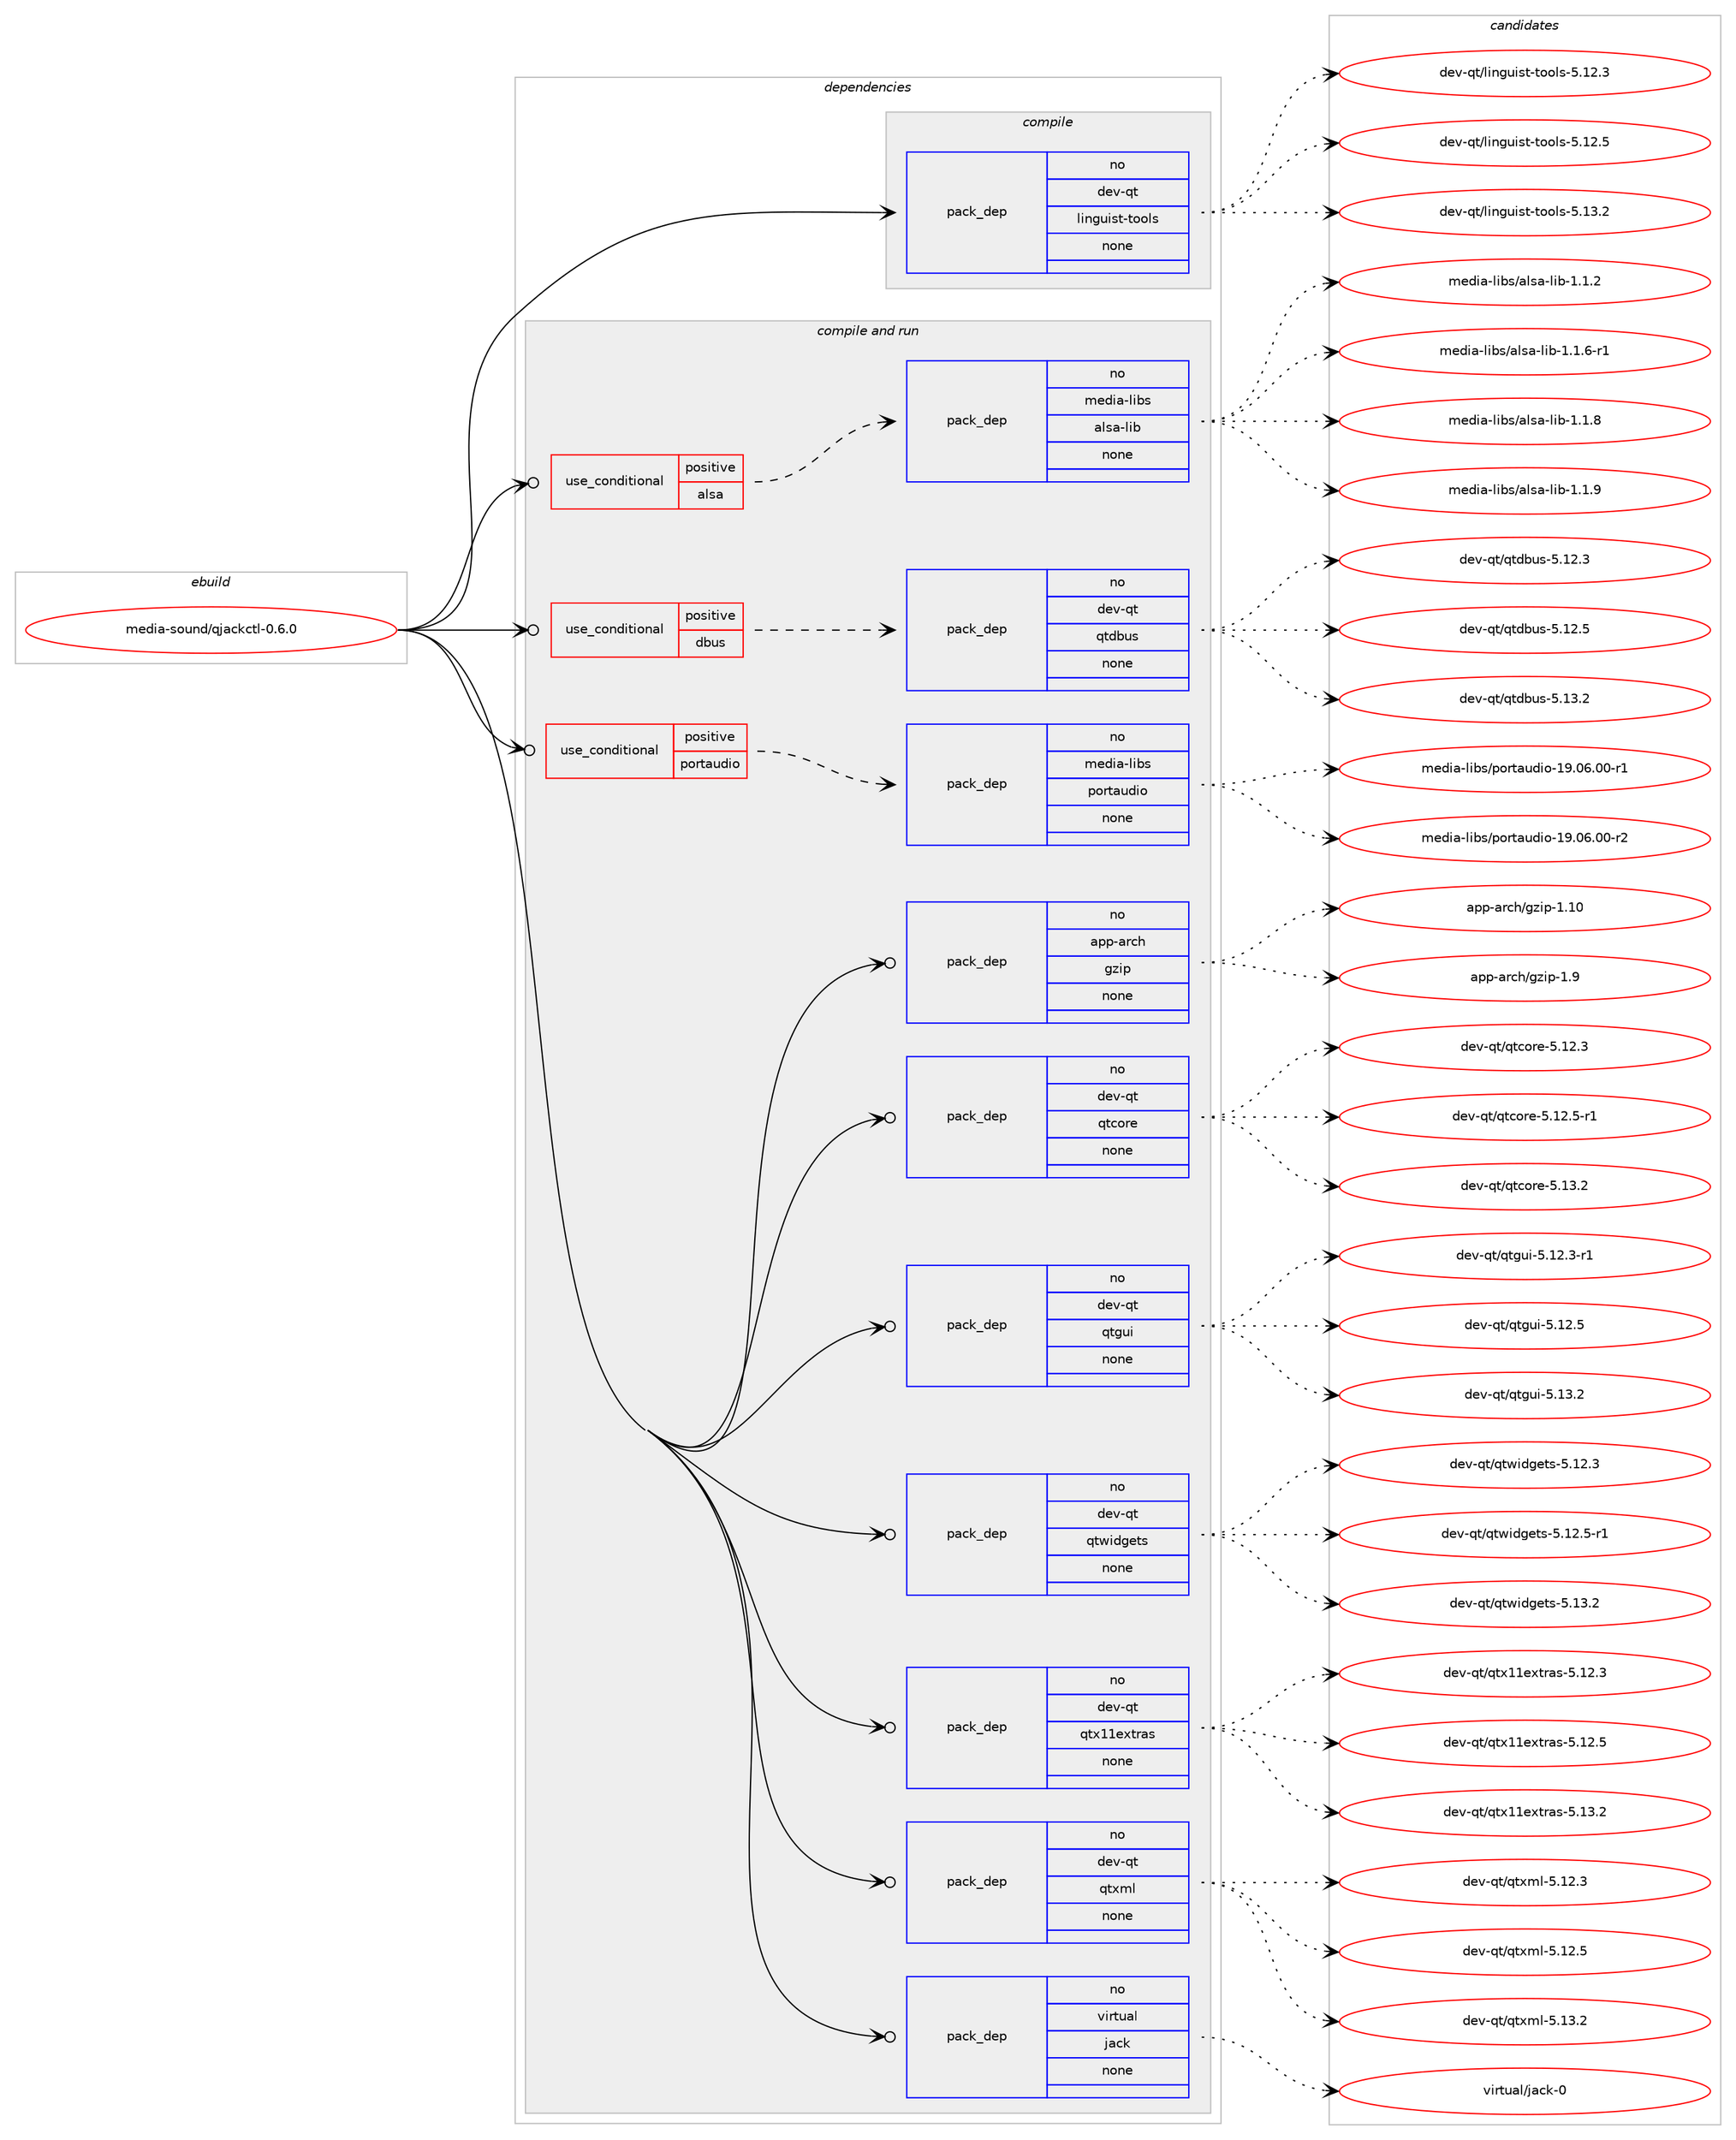 digraph prolog {

# *************
# Graph options
# *************

newrank=true;
concentrate=true;
compound=true;
graph [rankdir=LR,fontname=Helvetica,fontsize=10,ranksep=1.5];#, ranksep=2.5, nodesep=0.2];
edge  [arrowhead=vee];
node  [fontname=Helvetica,fontsize=10];

# **********
# The ebuild
# **********

subgraph cluster_leftcol {
color=gray;
rank=same;
label=<<i>ebuild</i>>;
id [label="media-sound/qjackctl-0.6.0", color=red, width=4, href="../media-sound/qjackctl-0.6.0.svg"];
}

# ****************
# The dependencies
# ****************

subgraph cluster_midcol {
color=gray;
label=<<i>dependencies</i>>;
subgraph cluster_compile {
fillcolor="#eeeeee";
style=filled;
label=<<i>compile</i>>;
subgraph pack593668 {
dependency802594 [label=<<TABLE BORDER="0" CELLBORDER="1" CELLSPACING="0" CELLPADDING="4" WIDTH="220"><TR><TD ROWSPAN="6" CELLPADDING="30">pack_dep</TD></TR><TR><TD WIDTH="110">no</TD></TR><TR><TD>dev-qt</TD></TR><TR><TD>linguist-tools</TD></TR><TR><TD>none</TD></TR><TR><TD></TD></TR></TABLE>>, shape=none, color=blue];
}
id:e -> dependency802594:w [weight=20,style="solid",arrowhead="vee"];
}
subgraph cluster_compileandrun {
fillcolor="#eeeeee";
style=filled;
label=<<i>compile and run</i>>;
subgraph cond194900 {
dependency802595 [label=<<TABLE BORDER="0" CELLBORDER="1" CELLSPACING="0" CELLPADDING="4"><TR><TD ROWSPAN="3" CELLPADDING="10">use_conditional</TD></TR><TR><TD>positive</TD></TR><TR><TD>alsa</TD></TR></TABLE>>, shape=none, color=red];
subgraph pack593669 {
dependency802596 [label=<<TABLE BORDER="0" CELLBORDER="1" CELLSPACING="0" CELLPADDING="4" WIDTH="220"><TR><TD ROWSPAN="6" CELLPADDING="30">pack_dep</TD></TR><TR><TD WIDTH="110">no</TD></TR><TR><TD>media-libs</TD></TR><TR><TD>alsa-lib</TD></TR><TR><TD>none</TD></TR><TR><TD></TD></TR></TABLE>>, shape=none, color=blue];
}
dependency802595:e -> dependency802596:w [weight=20,style="dashed",arrowhead="vee"];
}
id:e -> dependency802595:w [weight=20,style="solid",arrowhead="odotvee"];
subgraph cond194901 {
dependency802597 [label=<<TABLE BORDER="0" CELLBORDER="1" CELLSPACING="0" CELLPADDING="4"><TR><TD ROWSPAN="3" CELLPADDING="10">use_conditional</TD></TR><TR><TD>positive</TD></TR><TR><TD>dbus</TD></TR></TABLE>>, shape=none, color=red];
subgraph pack593670 {
dependency802598 [label=<<TABLE BORDER="0" CELLBORDER="1" CELLSPACING="0" CELLPADDING="4" WIDTH="220"><TR><TD ROWSPAN="6" CELLPADDING="30">pack_dep</TD></TR><TR><TD WIDTH="110">no</TD></TR><TR><TD>dev-qt</TD></TR><TR><TD>qtdbus</TD></TR><TR><TD>none</TD></TR><TR><TD></TD></TR></TABLE>>, shape=none, color=blue];
}
dependency802597:e -> dependency802598:w [weight=20,style="dashed",arrowhead="vee"];
}
id:e -> dependency802597:w [weight=20,style="solid",arrowhead="odotvee"];
subgraph cond194902 {
dependency802599 [label=<<TABLE BORDER="0" CELLBORDER="1" CELLSPACING="0" CELLPADDING="4"><TR><TD ROWSPAN="3" CELLPADDING="10">use_conditional</TD></TR><TR><TD>positive</TD></TR><TR><TD>portaudio</TD></TR></TABLE>>, shape=none, color=red];
subgraph pack593671 {
dependency802600 [label=<<TABLE BORDER="0" CELLBORDER="1" CELLSPACING="0" CELLPADDING="4" WIDTH="220"><TR><TD ROWSPAN="6" CELLPADDING="30">pack_dep</TD></TR><TR><TD WIDTH="110">no</TD></TR><TR><TD>media-libs</TD></TR><TR><TD>portaudio</TD></TR><TR><TD>none</TD></TR><TR><TD></TD></TR></TABLE>>, shape=none, color=blue];
}
dependency802599:e -> dependency802600:w [weight=20,style="dashed",arrowhead="vee"];
}
id:e -> dependency802599:w [weight=20,style="solid",arrowhead="odotvee"];
subgraph pack593672 {
dependency802601 [label=<<TABLE BORDER="0" CELLBORDER="1" CELLSPACING="0" CELLPADDING="4" WIDTH="220"><TR><TD ROWSPAN="6" CELLPADDING="30">pack_dep</TD></TR><TR><TD WIDTH="110">no</TD></TR><TR><TD>app-arch</TD></TR><TR><TD>gzip</TD></TR><TR><TD>none</TD></TR><TR><TD></TD></TR></TABLE>>, shape=none, color=blue];
}
id:e -> dependency802601:w [weight=20,style="solid",arrowhead="odotvee"];
subgraph pack593673 {
dependency802602 [label=<<TABLE BORDER="0" CELLBORDER="1" CELLSPACING="0" CELLPADDING="4" WIDTH="220"><TR><TD ROWSPAN="6" CELLPADDING="30">pack_dep</TD></TR><TR><TD WIDTH="110">no</TD></TR><TR><TD>dev-qt</TD></TR><TR><TD>qtcore</TD></TR><TR><TD>none</TD></TR><TR><TD></TD></TR></TABLE>>, shape=none, color=blue];
}
id:e -> dependency802602:w [weight=20,style="solid",arrowhead="odotvee"];
subgraph pack593674 {
dependency802603 [label=<<TABLE BORDER="0" CELLBORDER="1" CELLSPACING="0" CELLPADDING="4" WIDTH="220"><TR><TD ROWSPAN="6" CELLPADDING="30">pack_dep</TD></TR><TR><TD WIDTH="110">no</TD></TR><TR><TD>dev-qt</TD></TR><TR><TD>qtgui</TD></TR><TR><TD>none</TD></TR><TR><TD></TD></TR></TABLE>>, shape=none, color=blue];
}
id:e -> dependency802603:w [weight=20,style="solid",arrowhead="odotvee"];
subgraph pack593675 {
dependency802604 [label=<<TABLE BORDER="0" CELLBORDER="1" CELLSPACING="0" CELLPADDING="4" WIDTH="220"><TR><TD ROWSPAN="6" CELLPADDING="30">pack_dep</TD></TR><TR><TD WIDTH="110">no</TD></TR><TR><TD>dev-qt</TD></TR><TR><TD>qtwidgets</TD></TR><TR><TD>none</TD></TR><TR><TD></TD></TR></TABLE>>, shape=none, color=blue];
}
id:e -> dependency802604:w [weight=20,style="solid",arrowhead="odotvee"];
subgraph pack593676 {
dependency802605 [label=<<TABLE BORDER="0" CELLBORDER="1" CELLSPACING="0" CELLPADDING="4" WIDTH="220"><TR><TD ROWSPAN="6" CELLPADDING="30">pack_dep</TD></TR><TR><TD WIDTH="110">no</TD></TR><TR><TD>dev-qt</TD></TR><TR><TD>qtx11extras</TD></TR><TR><TD>none</TD></TR><TR><TD></TD></TR></TABLE>>, shape=none, color=blue];
}
id:e -> dependency802605:w [weight=20,style="solid",arrowhead="odotvee"];
subgraph pack593677 {
dependency802606 [label=<<TABLE BORDER="0" CELLBORDER="1" CELLSPACING="0" CELLPADDING="4" WIDTH="220"><TR><TD ROWSPAN="6" CELLPADDING="30">pack_dep</TD></TR><TR><TD WIDTH="110">no</TD></TR><TR><TD>dev-qt</TD></TR><TR><TD>qtxml</TD></TR><TR><TD>none</TD></TR><TR><TD></TD></TR></TABLE>>, shape=none, color=blue];
}
id:e -> dependency802606:w [weight=20,style="solid",arrowhead="odotvee"];
subgraph pack593678 {
dependency802607 [label=<<TABLE BORDER="0" CELLBORDER="1" CELLSPACING="0" CELLPADDING="4" WIDTH="220"><TR><TD ROWSPAN="6" CELLPADDING="30">pack_dep</TD></TR><TR><TD WIDTH="110">no</TD></TR><TR><TD>virtual</TD></TR><TR><TD>jack</TD></TR><TR><TD>none</TD></TR><TR><TD></TD></TR></TABLE>>, shape=none, color=blue];
}
id:e -> dependency802607:w [weight=20,style="solid",arrowhead="odotvee"];
}
subgraph cluster_run {
fillcolor="#eeeeee";
style=filled;
label=<<i>run</i>>;
}
}

# **************
# The candidates
# **************

subgraph cluster_choices {
rank=same;
color=gray;
label=<<i>candidates</i>>;

subgraph choice593668 {
color=black;
nodesep=1;
choice10010111845113116471081051101031171051151164511611111110811545534649504651 [label="dev-qt/linguist-tools-5.12.3", color=red, width=4,href="../dev-qt/linguist-tools-5.12.3.svg"];
choice10010111845113116471081051101031171051151164511611111110811545534649504653 [label="dev-qt/linguist-tools-5.12.5", color=red, width=4,href="../dev-qt/linguist-tools-5.12.5.svg"];
choice10010111845113116471081051101031171051151164511611111110811545534649514650 [label="dev-qt/linguist-tools-5.13.2", color=red, width=4,href="../dev-qt/linguist-tools-5.13.2.svg"];
dependency802594:e -> choice10010111845113116471081051101031171051151164511611111110811545534649504651:w [style=dotted,weight="100"];
dependency802594:e -> choice10010111845113116471081051101031171051151164511611111110811545534649504653:w [style=dotted,weight="100"];
dependency802594:e -> choice10010111845113116471081051101031171051151164511611111110811545534649514650:w [style=dotted,weight="100"];
}
subgraph choice593669 {
color=black;
nodesep=1;
choice1091011001059745108105981154797108115974510810598454946494650 [label="media-libs/alsa-lib-1.1.2", color=red, width=4,href="../media-libs/alsa-lib-1.1.2.svg"];
choice10910110010597451081059811547971081159745108105984549464946544511449 [label="media-libs/alsa-lib-1.1.6-r1", color=red, width=4,href="../media-libs/alsa-lib-1.1.6-r1.svg"];
choice1091011001059745108105981154797108115974510810598454946494656 [label="media-libs/alsa-lib-1.1.8", color=red, width=4,href="../media-libs/alsa-lib-1.1.8.svg"];
choice1091011001059745108105981154797108115974510810598454946494657 [label="media-libs/alsa-lib-1.1.9", color=red, width=4,href="../media-libs/alsa-lib-1.1.9.svg"];
dependency802596:e -> choice1091011001059745108105981154797108115974510810598454946494650:w [style=dotted,weight="100"];
dependency802596:e -> choice10910110010597451081059811547971081159745108105984549464946544511449:w [style=dotted,weight="100"];
dependency802596:e -> choice1091011001059745108105981154797108115974510810598454946494656:w [style=dotted,weight="100"];
dependency802596:e -> choice1091011001059745108105981154797108115974510810598454946494657:w [style=dotted,weight="100"];
}
subgraph choice593670 {
color=black;
nodesep=1;
choice10010111845113116471131161009811711545534649504651 [label="dev-qt/qtdbus-5.12.3", color=red, width=4,href="../dev-qt/qtdbus-5.12.3.svg"];
choice10010111845113116471131161009811711545534649504653 [label="dev-qt/qtdbus-5.12.5", color=red, width=4,href="../dev-qt/qtdbus-5.12.5.svg"];
choice10010111845113116471131161009811711545534649514650 [label="dev-qt/qtdbus-5.13.2", color=red, width=4,href="../dev-qt/qtdbus-5.13.2.svg"];
dependency802598:e -> choice10010111845113116471131161009811711545534649504651:w [style=dotted,weight="100"];
dependency802598:e -> choice10010111845113116471131161009811711545534649504653:w [style=dotted,weight="100"];
dependency802598:e -> choice10010111845113116471131161009811711545534649514650:w [style=dotted,weight="100"];
}
subgraph choice593671 {
color=black;
nodesep=1;
choice10910110010597451081059811547112111114116971171001051114549574648544648484511449 [label="media-libs/portaudio-19.06.00-r1", color=red, width=4,href="../media-libs/portaudio-19.06.00-r1.svg"];
choice10910110010597451081059811547112111114116971171001051114549574648544648484511450 [label="media-libs/portaudio-19.06.00-r2", color=red, width=4,href="../media-libs/portaudio-19.06.00-r2.svg"];
dependency802600:e -> choice10910110010597451081059811547112111114116971171001051114549574648544648484511449:w [style=dotted,weight="100"];
dependency802600:e -> choice10910110010597451081059811547112111114116971171001051114549574648544648484511450:w [style=dotted,weight="100"];
}
subgraph choice593672 {
color=black;
nodesep=1;
choice97112112459711499104471031221051124549464948 [label="app-arch/gzip-1.10", color=red, width=4,href="../app-arch/gzip-1.10.svg"];
choice971121124597114991044710312210511245494657 [label="app-arch/gzip-1.9", color=red, width=4,href="../app-arch/gzip-1.9.svg"];
dependency802601:e -> choice97112112459711499104471031221051124549464948:w [style=dotted,weight="100"];
dependency802601:e -> choice971121124597114991044710312210511245494657:w [style=dotted,weight="100"];
}
subgraph choice593673 {
color=black;
nodesep=1;
choice10010111845113116471131169911111410145534649504651 [label="dev-qt/qtcore-5.12.3", color=red, width=4,href="../dev-qt/qtcore-5.12.3.svg"];
choice100101118451131164711311699111114101455346495046534511449 [label="dev-qt/qtcore-5.12.5-r1", color=red, width=4,href="../dev-qt/qtcore-5.12.5-r1.svg"];
choice10010111845113116471131169911111410145534649514650 [label="dev-qt/qtcore-5.13.2", color=red, width=4,href="../dev-qt/qtcore-5.13.2.svg"];
dependency802602:e -> choice10010111845113116471131169911111410145534649504651:w [style=dotted,weight="100"];
dependency802602:e -> choice100101118451131164711311699111114101455346495046534511449:w [style=dotted,weight="100"];
dependency802602:e -> choice10010111845113116471131169911111410145534649514650:w [style=dotted,weight="100"];
}
subgraph choice593674 {
color=black;
nodesep=1;
choice1001011184511311647113116103117105455346495046514511449 [label="dev-qt/qtgui-5.12.3-r1", color=red, width=4,href="../dev-qt/qtgui-5.12.3-r1.svg"];
choice100101118451131164711311610311710545534649504653 [label="dev-qt/qtgui-5.12.5", color=red, width=4,href="../dev-qt/qtgui-5.12.5.svg"];
choice100101118451131164711311610311710545534649514650 [label="dev-qt/qtgui-5.13.2", color=red, width=4,href="../dev-qt/qtgui-5.13.2.svg"];
dependency802603:e -> choice1001011184511311647113116103117105455346495046514511449:w [style=dotted,weight="100"];
dependency802603:e -> choice100101118451131164711311610311710545534649504653:w [style=dotted,weight="100"];
dependency802603:e -> choice100101118451131164711311610311710545534649514650:w [style=dotted,weight="100"];
}
subgraph choice593675 {
color=black;
nodesep=1;
choice100101118451131164711311611910510010310111611545534649504651 [label="dev-qt/qtwidgets-5.12.3", color=red, width=4,href="../dev-qt/qtwidgets-5.12.3.svg"];
choice1001011184511311647113116119105100103101116115455346495046534511449 [label="dev-qt/qtwidgets-5.12.5-r1", color=red, width=4,href="../dev-qt/qtwidgets-5.12.5-r1.svg"];
choice100101118451131164711311611910510010310111611545534649514650 [label="dev-qt/qtwidgets-5.13.2", color=red, width=4,href="../dev-qt/qtwidgets-5.13.2.svg"];
dependency802604:e -> choice100101118451131164711311611910510010310111611545534649504651:w [style=dotted,weight="100"];
dependency802604:e -> choice1001011184511311647113116119105100103101116115455346495046534511449:w [style=dotted,weight="100"];
dependency802604:e -> choice100101118451131164711311611910510010310111611545534649514650:w [style=dotted,weight="100"];
}
subgraph choice593676 {
color=black;
nodesep=1;
choice100101118451131164711311612049491011201161149711545534649504651 [label="dev-qt/qtx11extras-5.12.3", color=red, width=4,href="../dev-qt/qtx11extras-5.12.3.svg"];
choice100101118451131164711311612049491011201161149711545534649504653 [label="dev-qt/qtx11extras-5.12.5", color=red, width=4,href="../dev-qt/qtx11extras-5.12.5.svg"];
choice100101118451131164711311612049491011201161149711545534649514650 [label="dev-qt/qtx11extras-5.13.2", color=red, width=4,href="../dev-qt/qtx11extras-5.13.2.svg"];
dependency802605:e -> choice100101118451131164711311612049491011201161149711545534649504651:w [style=dotted,weight="100"];
dependency802605:e -> choice100101118451131164711311612049491011201161149711545534649504653:w [style=dotted,weight="100"];
dependency802605:e -> choice100101118451131164711311612049491011201161149711545534649514650:w [style=dotted,weight="100"];
}
subgraph choice593677 {
color=black;
nodesep=1;
choice100101118451131164711311612010910845534649504651 [label="dev-qt/qtxml-5.12.3", color=red, width=4,href="../dev-qt/qtxml-5.12.3.svg"];
choice100101118451131164711311612010910845534649504653 [label="dev-qt/qtxml-5.12.5", color=red, width=4,href="../dev-qt/qtxml-5.12.5.svg"];
choice100101118451131164711311612010910845534649514650 [label="dev-qt/qtxml-5.13.2", color=red, width=4,href="../dev-qt/qtxml-5.13.2.svg"];
dependency802606:e -> choice100101118451131164711311612010910845534649504651:w [style=dotted,weight="100"];
dependency802606:e -> choice100101118451131164711311612010910845534649504653:w [style=dotted,weight="100"];
dependency802606:e -> choice100101118451131164711311612010910845534649514650:w [style=dotted,weight="100"];
}
subgraph choice593678 {
color=black;
nodesep=1;
choice118105114116117971084710697991074548 [label="virtual/jack-0", color=red, width=4,href="../virtual/jack-0.svg"];
dependency802607:e -> choice118105114116117971084710697991074548:w [style=dotted,weight="100"];
}
}

}
